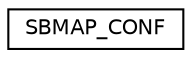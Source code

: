 digraph "Graphical Class Hierarchy"
{
 // LATEX_PDF_SIZE
  edge [fontname="Helvetica",fontsize="10",labelfontname="Helvetica",labelfontsize="10"];
  node [fontname="Helvetica",fontsize="10",shape=record];
  rankdir="LR";
  Node0 [label="SBMAP_CONF",height=0.2,width=0.4,color="black", fillcolor="white", style="filled",URL="$structSBMAP__CONF.html",tooltip="subband bitmap confguration (for ALU icic algo purpose), in test phase"];
}
